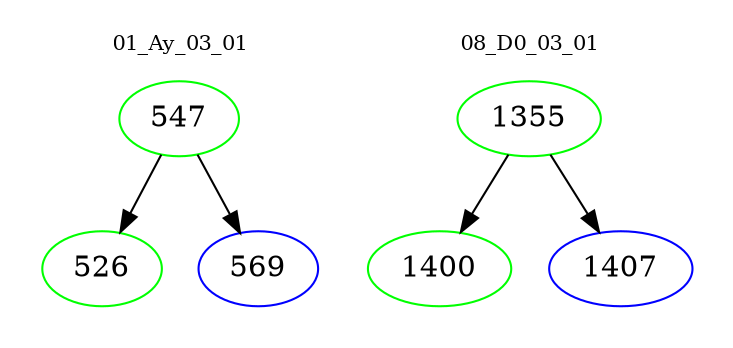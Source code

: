 digraph{
subgraph cluster_0 {
color = white
label = "01_Ay_03_01";
fontsize=10;
T0_547 [label="547", color="green"]
T0_547 -> T0_526 [color="black"]
T0_526 [label="526", color="green"]
T0_547 -> T0_569 [color="black"]
T0_569 [label="569", color="blue"]
}
subgraph cluster_1 {
color = white
label = "08_D0_03_01";
fontsize=10;
T1_1355 [label="1355", color="green"]
T1_1355 -> T1_1400 [color="black"]
T1_1400 [label="1400", color="green"]
T1_1355 -> T1_1407 [color="black"]
T1_1407 [label="1407", color="blue"]
}
}
